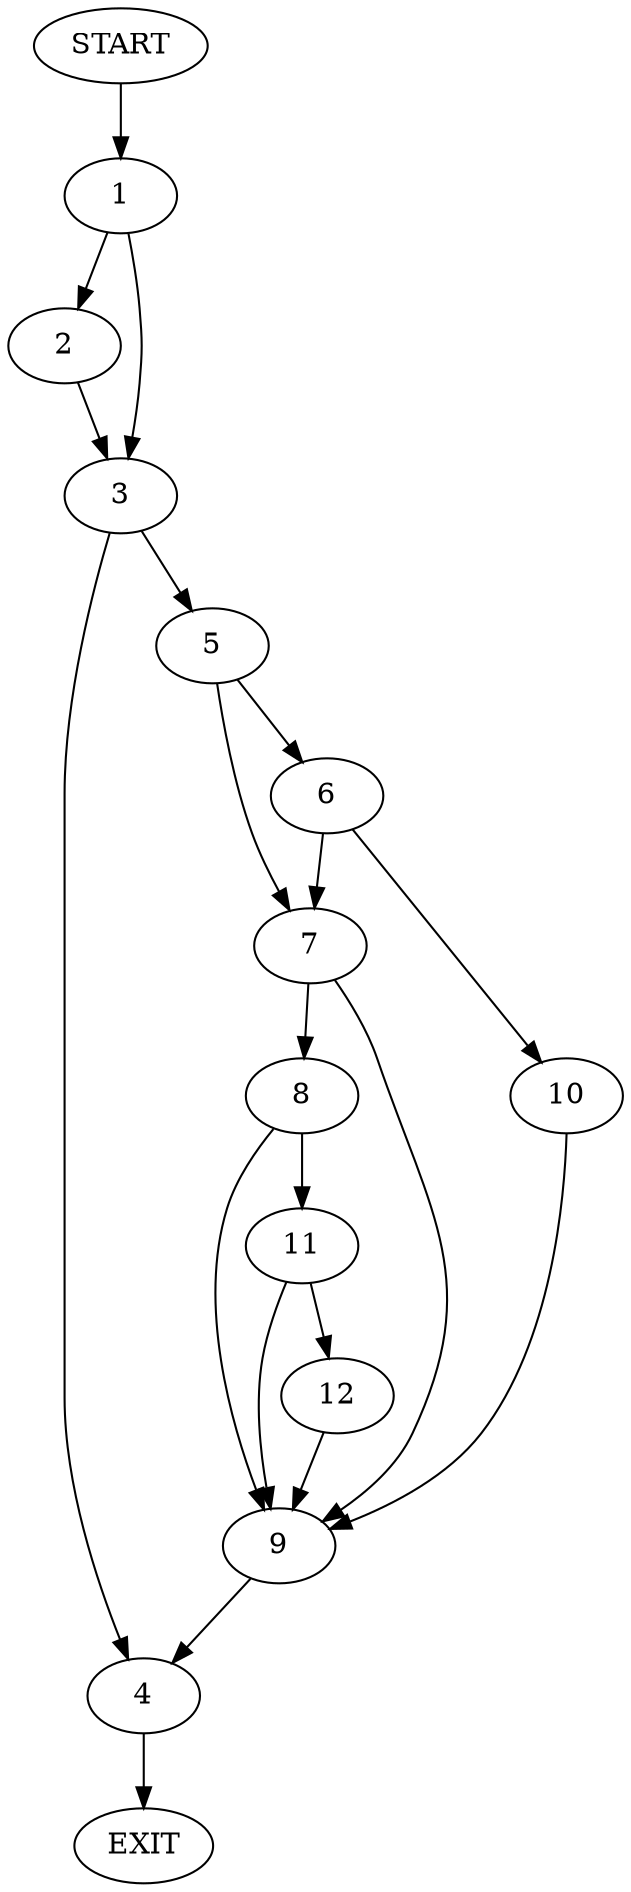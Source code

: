 digraph {
0 [label="START"]
13 [label="EXIT"]
0 -> 1
1 -> 2
1 -> 3
2 -> 3
3 -> 4
3 -> 5
5 -> 6
5 -> 7
4 -> 13
7 -> 8
7 -> 9
6 -> 7
6 -> 10
10 -> 9
9 -> 4
8 -> 11
8 -> 9
11 -> 12
11 -> 9
12 -> 9
}
